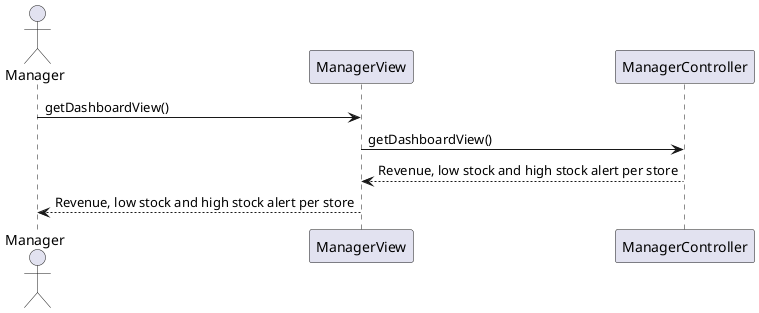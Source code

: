 @startuml get-dashboard-view
actor Manager

Manager -> ManagerView : getDashboardView()
ManagerView -> ManagerController : getDashboardView()
ManagerController --> ManagerView  : Revenue, low stock and high stock alert per store
ManagerView --> Manager : Revenue, low stock and high stock alert per store
@enduml